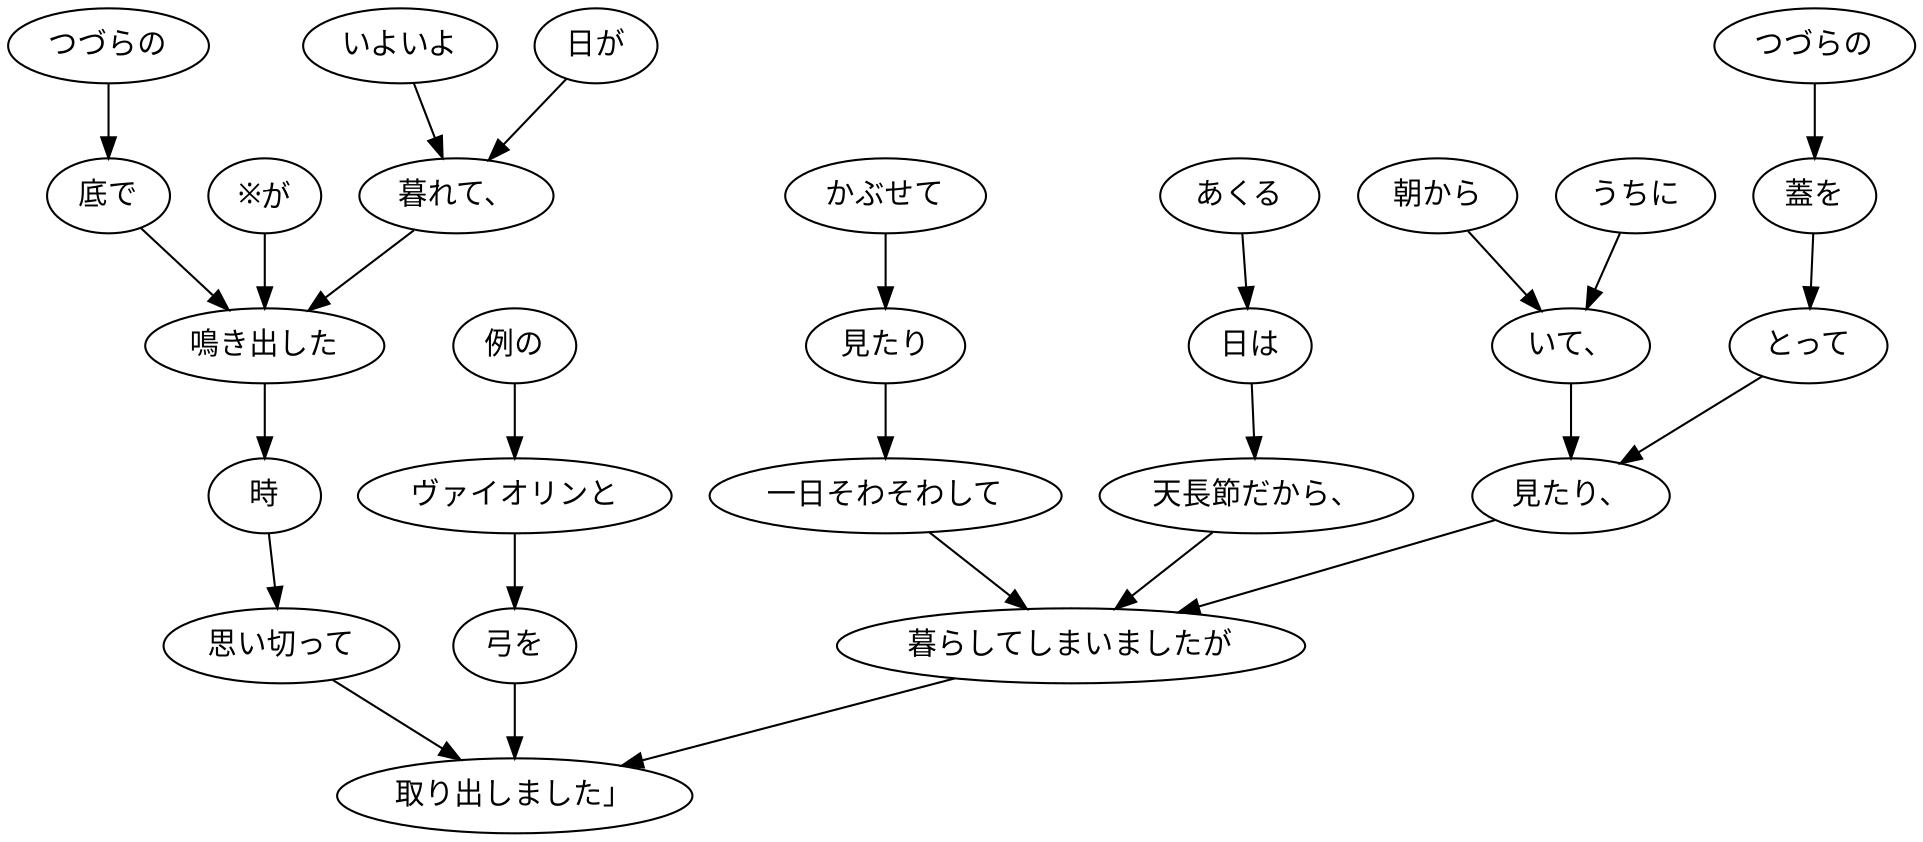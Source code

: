 digraph graph8300 {
	node0 [label="あくる"];
	node1 [label="日は"];
	node2 [label="天長節だから、"];
	node3 [label="朝から"];
	node4 [label="うちに"];
	node5 [label="いて、"];
	node6 [label="つづらの"];
	node7 [label="蓋を"];
	node8 [label="とって"];
	node9 [label="見たり、"];
	node10 [label="かぶせて"];
	node11 [label="見たり"];
	node12 [label="一日そわそわして"];
	node13 [label="暮らしてしまいましたが"];
	node14 [label="いよいよ"];
	node15 [label="日が"];
	node16 [label="暮れて、"];
	node17 [label="つづらの"];
	node18 [label="底で"];
	node19 [label="※が"];
	node20 [label="鳴き出した"];
	node21 [label="時"];
	node22 [label="思い切って"];
	node23 [label="例の"];
	node24 [label="ヴァイオリンと"];
	node25 [label="弓を"];
	node26 [label="取り出しました」"];
	node0 -> node1;
	node1 -> node2;
	node2 -> node13;
	node3 -> node5;
	node4 -> node5;
	node5 -> node9;
	node6 -> node7;
	node7 -> node8;
	node8 -> node9;
	node9 -> node13;
	node10 -> node11;
	node11 -> node12;
	node12 -> node13;
	node13 -> node26;
	node14 -> node16;
	node15 -> node16;
	node16 -> node20;
	node17 -> node18;
	node18 -> node20;
	node19 -> node20;
	node20 -> node21;
	node21 -> node22;
	node22 -> node26;
	node23 -> node24;
	node24 -> node25;
	node25 -> node26;
}
